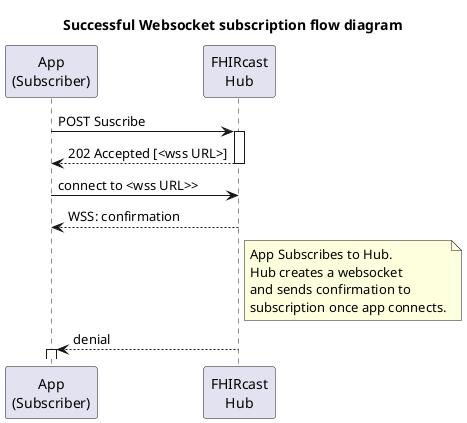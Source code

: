 @startuml

title Successful Websocket subscription flow diagram

participant "App\n(Subscriber)" as Subscriber
participant "FHIRcast\nHub" as Hub

Subscriber -> Hub++: POST Suscribe
Subscriber <-- Hub--: 202 Accepted [<wss URL>]
Subscriber -> Hub: connect to <wss URL>>
Subscriber <-- Hub: WSS: confirmation

note right of Hub
    App Subscribes to Hub. 
    Hub creates a websocket
    and sends confirmation to 
    subscription once app connects.
end note

Hub --> Subscriber++: denial

@enduml